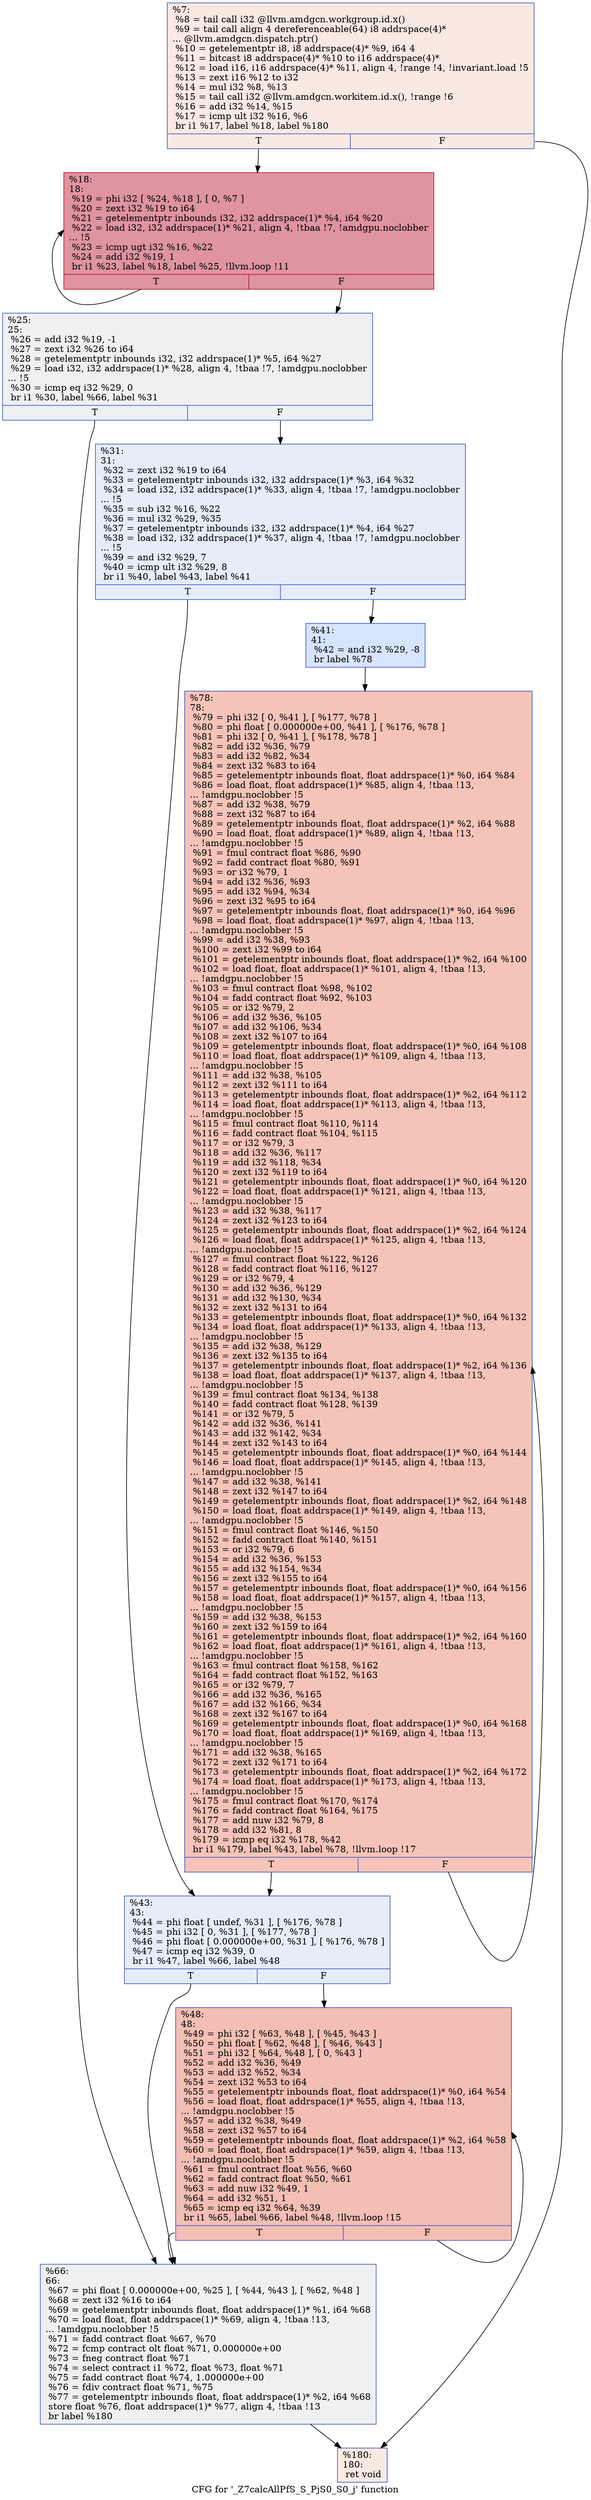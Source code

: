 digraph "CFG for '_Z7calcAllPfS_S_PjS0_S0_j' function" {
	label="CFG for '_Z7calcAllPfS_S_PjS0_S0_j' function";

	Node0x5a81fd0 [shape=record,color="#3d50c3ff", style=filled, fillcolor="#efcebd70",label="{%7:\l  %8 = tail call i32 @llvm.amdgcn.workgroup.id.x()\l  %9 = tail call align 4 dereferenceable(64) i8 addrspace(4)*\l... @llvm.amdgcn.dispatch.ptr()\l  %10 = getelementptr i8, i8 addrspace(4)* %9, i64 4\l  %11 = bitcast i8 addrspace(4)* %10 to i16 addrspace(4)*\l  %12 = load i16, i16 addrspace(4)* %11, align 4, !range !4, !invariant.load !5\l  %13 = zext i16 %12 to i32\l  %14 = mul i32 %8, %13\l  %15 = tail call i32 @llvm.amdgcn.workitem.id.x(), !range !6\l  %16 = add i32 %14, %15\l  %17 = icmp ult i32 %16, %6\l  br i1 %17, label %18, label %180\l|{<s0>T|<s1>F}}"];
	Node0x5a81fd0:s0 -> Node0x5a83f00;
	Node0x5a81fd0:s1 -> Node0x5a83f90;
	Node0x5a83f00 [shape=record,color="#b70d28ff", style=filled, fillcolor="#b70d2870",label="{%18:\l18:                                               \l  %19 = phi i32 [ %24, %18 ], [ 0, %7 ]\l  %20 = zext i32 %19 to i64\l  %21 = getelementptr inbounds i32, i32 addrspace(1)* %4, i64 %20\l  %22 = load i32, i32 addrspace(1)* %21, align 4, !tbaa !7, !amdgpu.noclobber\l... !5\l  %23 = icmp ugt i32 %16, %22\l  %24 = add i32 %19, 1\l  br i1 %23, label %18, label %25, !llvm.loop !11\l|{<s0>T|<s1>F}}"];
	Node0x5a83f00:s0 -> Node0x5a83f00;
	Node0x5a83f00:s1 -> Node0x5a84c50;
	Node0x5a84c50 [shape=record,color="#3d50c3ff", style=filled, fillcolor="#d9dce170",label="{%25:\l25:                                               \l  %26 = add i32 %19, -1\l  %27 = zext i32 %26 to i64\l  %28 = getelementptr inbounds i32, i32 addrspace(1)* %5, i64 %27\l  %29 = load i32, i32 addrspace(1)* %28, align 4, !tbaa !7, !amdgpu.noclobber\l... !5\l  %30 = icmp eq i32 %29, 0\l  br i1 %30, label %66, label %31\l|{<s0>T|<s1>F}}"];
	Node0x5a84c50:s0 -> Node0x5a85740;
	Node0x5a84c50:s1 -> Node0x5a857d0;
	Node0x5a857d0 [shape=record,color="#3d50c3ff", style=filled, fillcolor="#c5d6f270",label="{%31:\l31:                                               \l  %32 = zext i32 %19 to i64\l  %33 = getelementptr inbounds i32, i32 addrspace(1)* %3, i64 %32\l  %34 = load i32, i32 addrspace(1)* %33, align 4, !tbaa !7, !amdgpu.noclobber\l... !5\l  %35 = sub i32 %16, %22\l  %36 = mul i32 %29, %35\l  %37 = getelementptr inbounds i32, i32 addrspace(1)* %4, i64 %27\l  %38 = load i32, i32 addrspace(1)* %37, align 4, !tbaa !7, !amdgpu.noclobber\l... !5\l  %39 = and i32 %29, 7\l  %40 = icmp ult i32 %29, 8\l  br i1 %40, label %43, label %41\l|{<s0>T|<s1>F}}"];
	Node0x5a857d0:s0 -> Node0x5a85f80;
	Node0x5a857d0:s1 -> Node0x5a86010;
	Node0x5a86010 [shape=record,color="#3d50c3ff", style=filled, fillcolor="#a5c3fe70",label="{%41:\l41:                                               \l  %42 = and i32 %29, -8\l  br label %78\l}"];
	Node0x5a86010 -> Node0x5a86210;
	Node0x5a85f80 [shape=record,color="#3d50c3ff", style=filled, fillcolor="#c5d6f270",label="{%43:\l43:                                               \l  %44 = phi float [ undef, %31 ], [ %176, %78 ]\l  %45 = phi i32 [ 0, %31 ], [ %177, %78 ]\l  %46 = phi float [ 0.000000e+00, %31 ], [ %176, %78 ]\l  %47 = icmp eq i32 %39, 0\l  br i1 %47, label %66, label %48\l|{<s0>T|<s1>F}}"];
	Node0x5a85f80:s0 -> Node0x5a85740;
	Node0x5a85f80:s1 -> Node0x5a87480;
	Node0x5a87480 [shape=record,color="#3d50c3ff", style=filled, fillcolor="#e36c5570",label="{%48:\l48:                                               \l  %49 = phi i32 [ %63, %48 ], [ %45, %43 ]\l  %50 = phi float [ %62, %48 ], [ %46, %43 ]\l  %51 = phi i32 [ %64, %48 ], [ 0, %43 ]\l  %52 = add i32 %36, %49\l  %53 = add i32 %52, %34\l  %54 = zext i32 %53 to i64\l  %55 = getelementptr inbounds float, float addrspace(1)* %0, i64 %54\l  %56 = load float, float addrspace(1)* %55, align 4, !tbaa !13,\l... !amdgpu.noclobber !5\l  %57 = add i32 %38, %49\l  %58 = zext i32 %57 to i64\l  %59 = getelementptr inbounds float, float addrspace(1)* %2, i64 %58\l  %60 = load float, float addrspace(1)* %59, align 4, !tbaa !13,\l... !amdgpu.noclobber !5\l  %61 = fmul contract float %56, %60\l  %62 = fadd contract float %50, %61\l  %63 = add nuw i32 %49, 1\l  %64 = add i32 %51, 1\l  %65 = icmp eq i32 %64, %39\l  br i1 %65, label %66, label %48, !llvm.loop !15\l|{<s0>T|<s1>F}}"];
	Node0x5a87480:s0 -> Node0x5a85740;
	Node0x5a87480:s1 -> Node0x5a87480;
	Node0x5a85740 [shape=record,color="#3d50c3ff", style=filled, fillcolor="#d9dce170",label="{%66:\l66:                                               \l  %67 = phi float [ 0.000000e+00, %25 ], [ %44, %43 ], [ %62, %48 ]\l  %68 = zext i32 %16 to i64\l  %69 = getelementptr inbounds float, float addrspace(1)* %1, i64 %68\l  %70 = load float, float addrspace(1)* %69, align 4, !tbaa !13,\l... !amdgpu.noclobber !5\l  %71 = fadd contract float %67, %70\l  %72 = fcmp contract olt float %71, 0.000000e+00\l  %73 = fneg contract float %71\l  %74 = select contract i1 %72, float %73, float %71\l  %75 = fadd contract float %74, 1.000000e+00\l  %76 = fdiv contract float %71, %75\l  %77 = getelementptr inbounds float, float addrspace(1)* %2, i64 %68\l  store float %76, float addrspace(1)* %77, align 4, !tbaa !13\l  br label %180\l}"];
	Node0x5a85740 -> Node0x5a83f90;
	Node0x5a86210 [shape=record,color="#3d50c3ff", style=filled, fillcolor="#e97a5f70",label="{%78:\l78:                                               \l  %79 = phi i32 [ 0, %41 ], [ %177, %78 ]\l  %80 = phi float [ 0.000000e+00, %41 ], [ %176, %78 ]\l  %81 = phi i32 [ 0, %41 ], [ %178, %78 ]\l  %82 = add i32 %36, %79\l  %83 = add i32 %82, %34\l  %84 = zext i32 %83 to i64\l  %85 = getelementptr inbounds float, float addrspace(1)* %0, i64 %84\l  %86 = load float, float addrspace(1)* %85, align 4, !tbaa !13,\l... !amdgpu.noclobber !5\l  %87 = add i32 %38, %79\l  %88 = zext i32 %87 to i64\l  %89 = getelementptr inbounds float, float addrspace(1)* %2, i64 %88\l  %90 = load float, float addrspace(1)* %89, align 4, !tbaa !13,\l... !amdgpu.noclobber !5\l  %91 = fmul contract float %86, %90\l  %92 = fadd contract float %80, %91\l  %93 = or i32 %79, 1\l  %94 = add i32 %36, %93\l  %95 = add i32 %94, %34\l  %96 = zext i32 %95 to i64\l  %97 = getelementptr inbounds float, float addrspace(1)* %0, i64 %96\l  %98 = load float, float addrspace(1)* %97, align 4, !tbaa !13,\l... !amdgpu.noclobber !5\l  %99 = add i32 %38, %93\l  %100 = zext i32 %99 to i64\l  %101 = getelementptr inbounds float, float addrspace(1)* %2, i64 %100\l  %102 = load float, float addrspace(1)* %101, align 4, !tbaa !13,\l... !amdgpu.noclobber !5\l  %103 = fmul contract float %98, %102\l  %104 = fadd contract float %92, %103\l  %105 = or i32 %79, 2\l  %106 = add i32 %36, %105\l  %107 = add i32 %106, %34\l  %108 = zext i32 %107 to i64\l  %109 = getelementptr inbounds float, float addrspace(1)* %0, i64 %108\l  %110 = load float, float addrspace(1)* %109, align 4, !tbaa !13,\l... !amdgpu.noclobber !5\l  %111 = add i32 %38, %105\l  %112 = zext i32 %111 to i64\l  %113 = getelementptr inbounds float, float addrspace(1)* %2, i64 %112\l  %114 = load float, float addrspace(1)* %113, align 4, !tbaa !13,\l... !amdgpu.noclobber !5\l  %115 = fmul contract float %110, %114\l  %116 = fadd contract float %104, %115\l  %117 = or i32 %79, 3\l  %118 = add i32 %36, %117\l  %119 = add i32 %118, %34\l  %120 = zext i32 %119 to i64\l  %121 = getelementptr inbounds float, float addrspace(1)* %0, i64 %120\l  %122 = load float, float addrspace(1)* %121, align 4, !tbaa !13,\l... !amdgpu.noclobber !5\l  %123 = add i32 %38, %117\l  %124 = zext i32 %123 to i64\l  %125 = getelementptr inbounds float, float addrspace(1)* %2, i64 %124\l  %126 = load float, float addrspace(1)* %125, align 4, !tbaa !13,\l... !amdgpu.noclobber !5\l  %127 = fmul contract float %122, %126\l  %128 = fadd contract float %116, %127\l  %129 = or i32 %79, 4\l  %130 = add i32 %36, %129\l  %131 = add i32 %130, %34\l  %132 = zext i32 %131 to i64\l  %133 = getelementptr inbounds float, float addrspace(1)* %0, i64 %132\l  %134 = load float, float addrspace(1)* %133, align 4, !tbaa !13,\l... !amdgpu.noclobber !5\l  %135 = add i32 %38, %129\l  %136 = zext i32 %135 to i64\l  %137 = getelementptr inbounds float, float addrspace(1)* %2, i64 %136\l  %138 = load float, float addrspace(1)* %137, align 4, !tbaa !13,\l... !amdgpu.noclobber !5\l  %139 = fmul contract float %134, %138\l  %140 = fadd contract float %128, %139\l  %141 = or i32 %79, 5\l  %142 = add i32 %36, %141\l  %143 = add i32 %142, %34\l  %144 = zext i32 %143 to i64\l  %145 = getelementptr inbounds float, float addrspace(1)* %0, i64 %144\l  %146 = load float, float addrspace(1)* %145, align 4, !tbaa !13,\l... !amdgpu.noclobber !5\l  %147 = add i32 %38, %141\l  %148 = zext i32 %147 to i64\l  %149 = getelementptr inbounds float, float addrspace(1)* %2, i64 %148\l  %150 = load float, float addrspace(1)* %149, align 4, !tbaa !13,\l... !amdgpu.noclobber !5\l  %151 = fmul contract float %146, %150\l  %152 = fadd contract float %140, %151\l  %153 = or i32 %79, 6\l  %154 = add i32 %36, %153\l  %155 = add i32 %154, %34\l  %156 = zext i32 %155 to i64\l  %157 = getelementptr inbounds float, float addrspace(1)* %0, i64 %156\l  %158 = load float, float addrspace(1)* %157, align 4, !tbaa !13,\l... !amdgpu.noclobber !5\l  %159 = add i32 %38, %153\l  %160 = zext i32 %159 to i64\l  %161 = getelementptr inbounds float, float addrspace(1)* %2, i64 %160\l  %162 = load float, float addrspace(1)* %161, align 4, !tbaa !13,\l... !amdgpu.noclobber !5\l  %163 = fmul contract float %158, %162\l  %164 = fadd contract float %152, %163\l  %165 = or i32 %79, 7\l  %166 = add i32 %36, %165\l  %167 = add i32 %166, %34\l  %168 = zext i32 %167 to i64\l  %169 = getelementptr inbounds float, float addrspace(1)* %0, i64 %168\l  %170 = load float, float addrspace(1)* %169, align 4, !tbaa !13,\l... !amdgpu.noclobber !5\l  %171 = add i32 %38, %165\l  %172 = zext i32 %171 to i64\l  %173 = getelementptr inbounds float, float addrspace(1)* %2, i64 %172\l  %174 = load float, float addrspace(1)* %173, align 4, !tbaa !13,\l... !amdgpu.noclobber !5\l  %175 = fmul contract float %170, %174\l  %176 = fadd contract float %164, %175\l  %177 = add nuw i32 %79, 8\l  %178 = add i32 %81, 8\l  %179 = icmp eq i32 %178, %42\l  br i1 %179, label %43, label %78, !llvm.loop !17\l|{<s0>T|<s1>F}}"];
	Node0x5a86210:s0 -> Node0x5a85f80;
	Node0x5a86210:s1 -> Node0x5a86210;
	Node0x5a83f90 [shape=record,color="#3d50c3ff", style=filled, fillcolor="#efcebd70",label="{%180:\l180:                                              \l  ret void\l}"];
}
